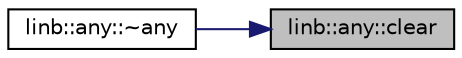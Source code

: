 digraph "linb::any::clear"
{
 // LATEX_PDF_SIZE
  edge [fontname="Helvetica",fontsize="10",labelfontname="Helvetica",labelfontsize="10"];
  node [fontname="Helvetica",fontsize="10",shape=record];
  rankdir="RL";
  Node1 [label="linb::any::clear",height=0.2,width=0.4,color="black", fillcolor="grey75", style="filled", fontcolor="black",tooltip="If not empty, destroys the contained object."];
  Node1 -> Node2 [dir="back",color="midnightblue",fontsize="10",style="solid",fontname="Helvetica"];
  Node2 [label="linb::any::~any",height=0.2,width=0.4,color="black", fillcolor="white", style="filled",URL="$classlinb_1_1any.html#ae43b1437e9e7b51a0ae90463914c0fb3",tooltip="Same effect as this->clear()."];
}
